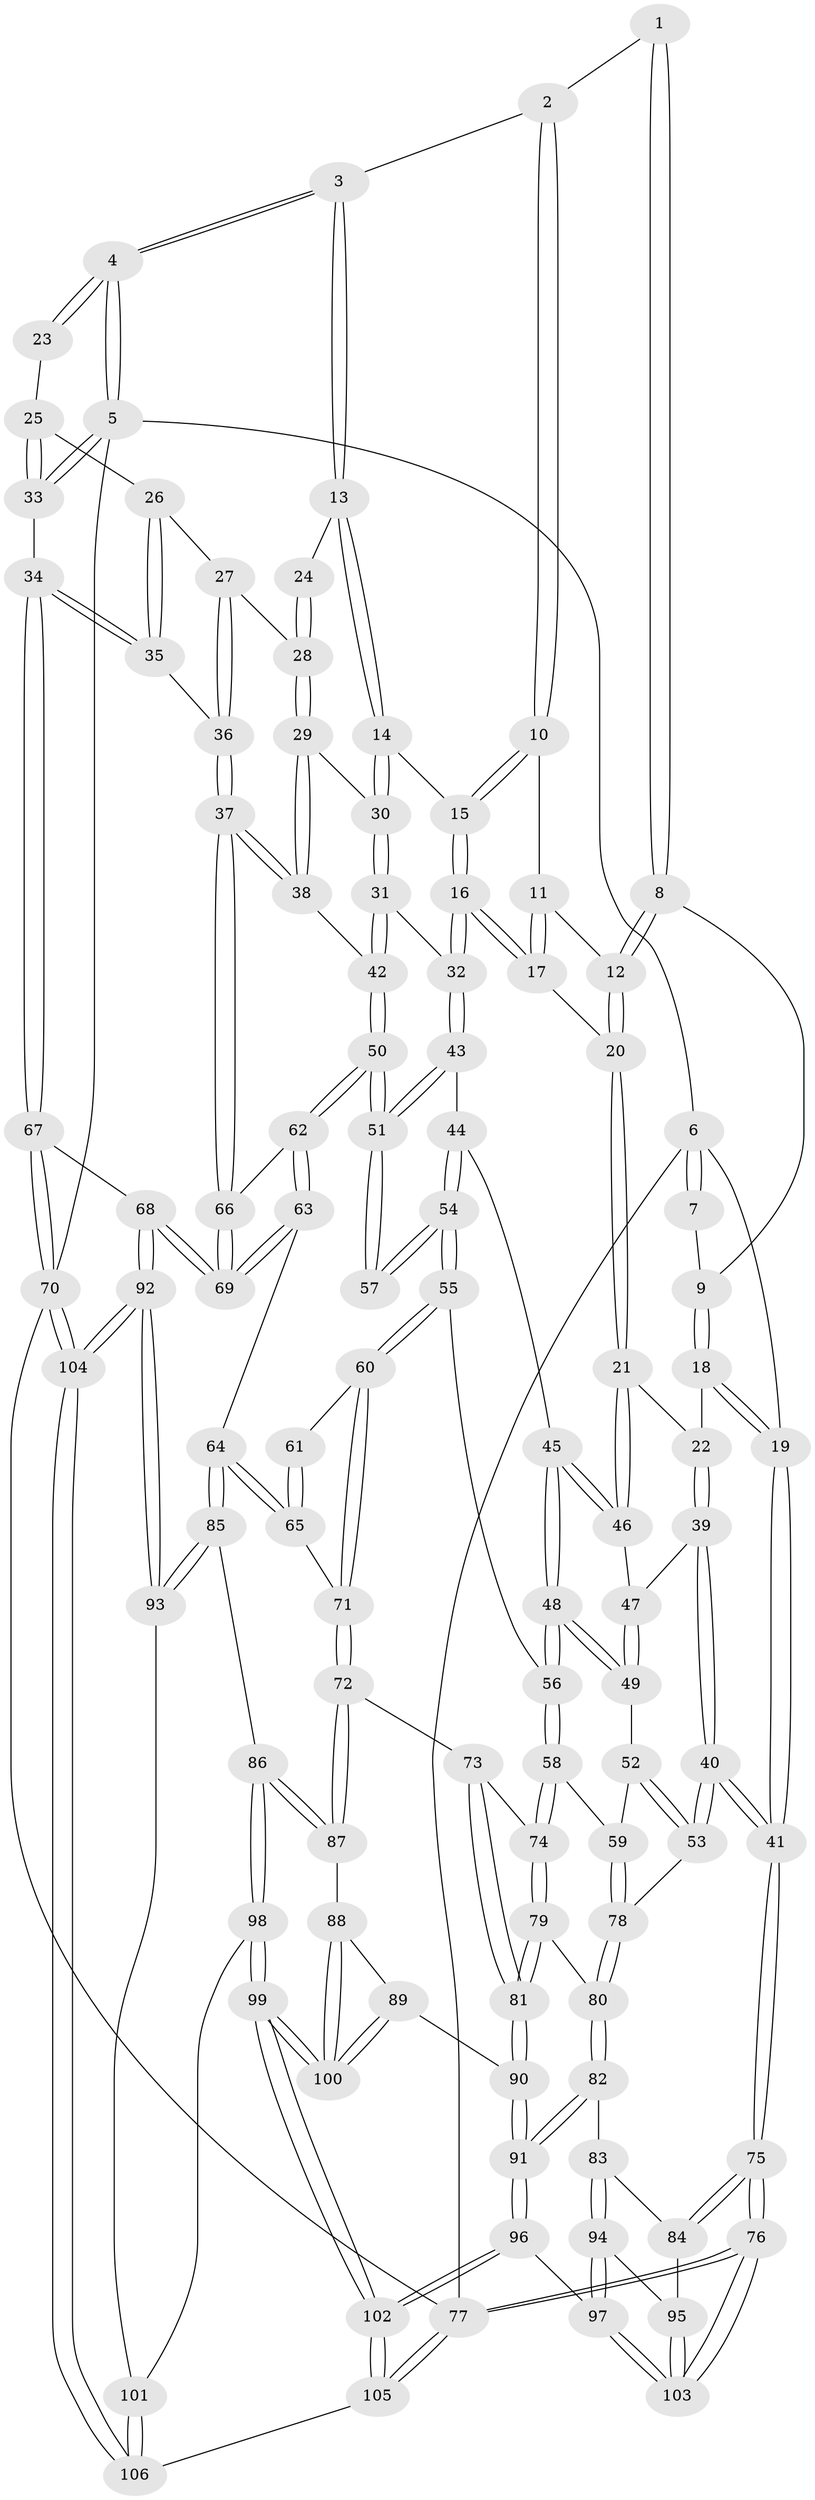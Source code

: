 // coarse degree distribution, {3: 0.30952380952380953, 6: 0.07142857142857142, 4: 0.35714285714285715, 2: 0.047619047619047616, 5: 0.11904761904761904, 8: 0.047619047619047616, 7: 0.023809523809523808, 9: 0.023809523809523808}
// Generated by graph-tools (version 1.1) at 2025/07/03/04/25 22:07:06]
// undirected, 106 vertices, 262 edges
graph export_dot {
graph [start="1"]
  node [color=gray90,style=filled];
  1 [pos="+0.10586359796738885+0"];
  2 [pos="+0.4765855753264764+0"];
  3 [pos="+0.6367819671429679+0"];
  4 [pos="+1+0"];
  5 [pos="+1+0"];
  6 [pos="+0+0"];
  7 [pos="+0+0"];
  8 [pos="+0.19627432026451935+0.064458624702609"];
  9 [pos="+0.11937734677227213+0.10947667106767604"];
  10 [pos="+0.47690895474074135+0"];
  11 [pos="+0.37681164800203437+0.03715537380713112"];
  12 [pos="+0.287815932267565+0.09541062850213029"];
  13 [pos="+0.7438553407520645+0.10007756969857669"];
  14 [pos="+0.7063691915683354+0.11516984518201834"];
  15 [pos="+0.5847157431959693+0.05957729294393263"];
  16 [pos="+0.5081261322735318+0.2881941641413703"];
  17 [pos="+0.4334738009674135+0.24076412238524109"];
  18 [pos="+0.0909145711532344+0.16293720485679972"];
  19 [pos="+0+0.15381754472841863"];
  20 [pos="+0.25148411039438145+0.2512284180594854"];
  21 [pos="+0.2506994114987764+0.2519666466431099"];
  22 [pos="+0.13476283803063738+0.2154453188033666"];
  23 [pos="+0.8610127820204928+0.04927183846486454"];
  24 [pos="+0.8445441554471144+0.061968161876901316"];
  25 [pos="+0.9108393000889465+0.20110270102736644"];
  26 [pos="+0.8833234089920015+0.2250773706851298"];
  27 [pos="+0.8377760042313315+0.23640785647013687"];
  28 [pos="+0.8276864970967363+0.22962248018912335"];
  29 [pos="+0.7232443634392975+0.25813006897226487"];
  30 [pos="+0.7102837771509178+0.24702519652073798"];
  31 [pos="+0.5480538792040777+0.29403414647677517"];
  32 [pos="+0.5083797401760245+0.28876063523603823"];
  33 [pos="+1+0.3290083972140498"];
  34 [pos="+1+0.3556122333219691"];
  35 [pos="+0.9806314457393865+0.38798817443241534"];
  36 [pos="+0.9074044137253587+0.40880969269834116"];
  37 [pos="+0.8290633297205015+0.45352486474794856"];
  38 [pos="+0.7794122656642491+0.4145114495466479"];
  39 [pos="+0.05438500088330839+0.35683855815618293"];
  40 [pos="+0+0.4903072330598763"];
  41 [pos="+0+0.4903214537426202"];
  42 [pos="+0.6716489936419197+0.40867824681239173"];
  43 [pos="+0.4872234420144468+0.3418998344014609"];
  44 [pos="+0.46328462357939465+0.3562339116007008"];
  45 [pos="+0.2886634349659476+0.37092268528730366"];
  46 [pos="+0.25003284557496275+0.31560293971971376"];
  47 [pos="+0.1908585369842691+0.35540927364748215"];
  48 [pos="+0.29184276868791836+0.48212831017360924"];
  49 [pos="+0.16507270729874077+0.4491038944865785"];
  50 [pos="+0.5739086036644337+0.49194426684660425"];
  51 [pos="+0.531828428715441+0.4567169839606712"];
  52 [pos="+0.16371024978062232+0.44979135943396836"];
  53 [pos="+0+0.5087090735785611"];
  54 [pos="+0.3609590286732179+0.517472113828197"];
  55 [pos="+0.3593771728641169+0.5191776219533397"];
  56 [pos="+0.2977343742469125+0.4946182607534927"];
  57 [pos="+0.526474431058301+0.46058570176474156"];
  58 [pos="+0.2048168643094216+0.5872999102969396"];
  59 [pos="+0.20243890905267353+0.5864160256709499"];
  60 [pos="+0.3868410771955066+0.5659236751913467"];
  61 [pos="+0.485487004861117+0.5098105630902546"];
  62 [pos="+0.5843635855046244+0.5264642051437003"];
  63 [pos="+0.5850778948199027+0.5954699996580438"];
  64 [pos="+0.5137715398522292+0.6530495242103506"];
  65 [pos="+0.5072644718818071+0.6484789876689336"];
  66 [pos="+0.8272273136324272+0.46154880521758773"];
  67 [pos="+1+0.6540223807127483"];
  68 [pos="+0.8151023942015848+0.6592223764556631"];
  69 [pos="+0.8119914465263737+0.6518268346543199"];
  70 [pos="+1+1"];
  71 [pos="+0.3915435732597839+0.5786839874601469"];
  72 [pos="+0.3081383314566819+0.6851133712159814"];
  73 [pos="+0.25967386498210276+0.6681724787852482"];
  74 [pos="+0.2171945694974394+0.6318521410824259"];
  75 [pos="+0+0.6888430501209394"];
  76 [pos="+0+1"];
  77 [pos="+0+1"];
  78 [pos="+0+0.5357256957860063"];
  79 [pos="+0.14332780694645283+0.7019756572943031"];
  80 [pos="+0.11506743897370572+0.7092885847627589"];
  81 [pos="+0.2054192706542977+0.753118184733557"];
  82 [pos="+0.10140198338735655+0.7541977199720737"];
  83 [pos="+0.082301762941739+0.7670664670908202"];
  84 [pos="+0+0.7571679077663055"];
  85 [pos="+0.5121391695146303+0.6768937181654403"];
  86 [pos="+0.3908985418937049+0.760918309442952"];
  87 [pos="+0.33212859845690207+0.7417170343348995"];
  88 [pos="+0.3057769203777254+0.7718319050109614"];
  89 [pos="+0.25790743145085254+0.7947194136748728"];
  90 [pos="+0.21504222605361165+0.8111983751487899"];
  91 [pos="+0.1979281757792978+0.8345064955473308"];
  92 [pos="+0.7820517139942219+0.8294856875742046"];
  93 [pos="+0.6111126050754022+0.8496752801768587"];
  94 [pos="+0.07285153892479315+0.8363612570375507"];
  95 [pos="+0.056094104894735194+0.8458287570132332"];
  96 [pos="+0.19132553121038512+0.8761372287103268"];
  97 [pos="+0.15974322900578564+0.8786988293515664"];
  98 [pos="+0.4323425239532882+0.8899769446193304"];
  99 [pos="+0.3450332248112103+0.9612623757153457"];
  100 [pos="+0.33218004392012374+0.909282651665229"];
  101 [pos="+0.5741059020573429+0.884947039724332"];
  102 [pos="+0.29268598368685195+1"];
  103 [pos="+0+1"];
  104 [pos="+1+1"];
  105 [pos="+0.2710202909166479+1"];
  106 [pos="+0.5620024687368077+1"];
  1 -- 2;
  1 -- 8;
  1 -- 8;
  2 -- 3;
  2 -- 10;
  2 -- 10;
  3 -- 4;
  3 -- 4;
  3 -- 13;
  3 -- 13;
  4 -- 5;
  4 -- 5;
  4 -- 23;
  4 -- 23;
  5 -- 6;
  5 -- 33;
  5 -- 33;
  5 -- 70;
  6 -- 7;
  6 -- 7;
  6 -- 19;
  6 -- 77;
  7 -- 9;
  8 -- 9;
  8 -- 12;
  8 -- 12;
  9 -- 18;
  9 -- 18;
  10 -- 11;
  10 -- 15;
  10 -- 15;
  11 -- 12;
  11 -- 17;
  11 -- 17;
  12 -- 20;
  12 -- 20;
  13 -- 14;
  13 -- 14;
  13 -- 24;
  14 -- 15;
  14 -- 30;
  14 -- 30;
  15 -- 16;
  15 -- 16;
  16 -- 17;
  16 -- 17;
  16 -- 32;
  16 -- 32;
  17 -- 20;
  18 -- 19;
  18 -- 19;
  18 -- 22;
  19 -- 41;
  19 -- 41;
  20 -- 21;
  20 -- 21;
  21 -- 22;
  21 -- 46;
  21 -- 46;
  22 -- 39;
  22 -- 39;
  23 -- 25;
  24 -- 28;
  24 -- 28;
  25 -- 26;
  25 -- 33;
  25 -- 33;
  26 -- 27;
  26 -- 35;
  26 -- 35;
  27 -- 28;
  27 -- 36;
  27 -- 36;
  28 -- 29;
  28 -- 29;
  29 -- 30;
  29 -- 38;
  29 -- 38;
  30 -- 31;
  30 -- 31;
  31 -- 32;
  31 -- 42;
  31 -- 42;
  32 -- 43;
  32 -- 43;
  33 -- 34;
  34 -- 35;
  34 -- 35;
  34 -- 67;
  34 -- 67;
  35 -- 36;
  36 -- 37;
  36 -- 37;
  37 -- 38;
  37 -- 38;
  37 -- 66;
  37 -- 66;
  38 -- 42;
  39 -- 40;
  39 -- 40;
  39 -- 47;
  40 -- 41;
  40 -- 41;
  40 -- 53;
  40 -- 53;
  41 -- 75;
  41 -- 75;
  42 -- 50;
  42 -- 50;
  43 -- 44;
  43 -- 51;
  43 -- 51;
  44 -- 45;
  44 -- 54;
  44 -- 54;
  45 -- 46;
  45 -- 46;
  45 -- 48;
  45 -- 48;
  46 -- 47;
  47 -- 49;
  47 -- 49;
  48 -- 49;
  48 -- 49;
  48 -- 56;
  48 -- 56;
  49 -- 52;
  50 -- 51;
  50 -- 51;
  50 -- 62;
  50 -- 62;
  51 -- 57;
  51 -- 57;
  52 -- 53;
  52 -- 53;
  52 -- 59;
  53 -- 78;
  54 -- 55;
  54 -- 55;
  54 -- 57;
  54 -- 57;
  55 -- 56;
  55 -- 60;
  55 -- 60;
  56 -- 58;
  56 -- 58;
  58 -- 59;
  58 -- 74;
  58 -- 74;
  59 -- 78;
  59 -- 78;
  60 -- 61;
  60 -- 71;
  60 -- 71;
  61 -- 65;
  61 -- 65;
  62 -- 63;
  62 -- 63;
  62 -- 66;
  63 -- 64;
  63 -- 69;
  63 -- 69;
  64 -- 65;
  64 -- 65;
  64 -- 85;
  64 -- 85;
  65 -- 71;
  66 -- 69;
  66 -- 69;
  67 -- 68;
  67 -- 70;
  67 -- 70;
  68 -- 69;
  68 -- 69;
  68 -- 92;
  68 -- 92;
  70 -- 104;
  70 -- 104;
  70 -- 77;
  71 -- 72;
  71 -- 72;
  72 -- 73;
  72 -- 87;
  72 -- 87;
  73 -- 74;
  73 -- 81;
  73 -- 81;
  74 -- 79;
  74 -- 79;
  75 -- 76;
  75 -- 76;
  75 -- 84;
  75 -- 84;
  76 -- 77;
  76 -- 77;
  76 -- 103;
  76 -- 103;
  77 -- 105;
  77 -- 105;
  78 -- 80;
  78 -- 80;
  79 -- 80;
  79 -- 81;
  79 -- 81;
  80 -- 82;
  80 -- 82;
  81 -- 90;
  81 -- 90;
  82 -- 83;
  82 -- 91;
  82 -- 91;
  83 -- 84;
  83 -- 94;
  83 -- 94;
  84 -- 95;
  85 -- 86;
  85 -- 93;
  85 -- 93;
  86 -- 87;
  86 -- 87;
  86 -- 98;
  86 -- 98;
  87 -- 88;
  88 -- 89;
  88 -- 100;
  88 -- 100;
  89 -- 90;
  89 -- 100;
  89 -- 100;
  90 -- 91;
  90 -- 91;
  91 -- 96;
  91 -- 96;
  92 -- 93;
  92 -- 93;
  92 -- 104;
  92 -- 104;
  93 -- 101;
  94 -- 95;
  94 -- 97;
  94 -- 97;
  95 -- 103;
  95 -- 103;
  96 -- 97;
  96 -- 102;
  96 -- 102;
  97 -- 103;
  97 -- 103;
  98 -- 99;
  98 -- 99;
  98 -- 101;
  99 -- 100;
  99 -- 100;
  99 -- 102;
  99 -- 102;
  101 -- 106;
  101 -- 106;
  102 -- 105;
  102 -- 105;
  104 -- 106;
  104 -- 106;
  105 -- 106;
}
